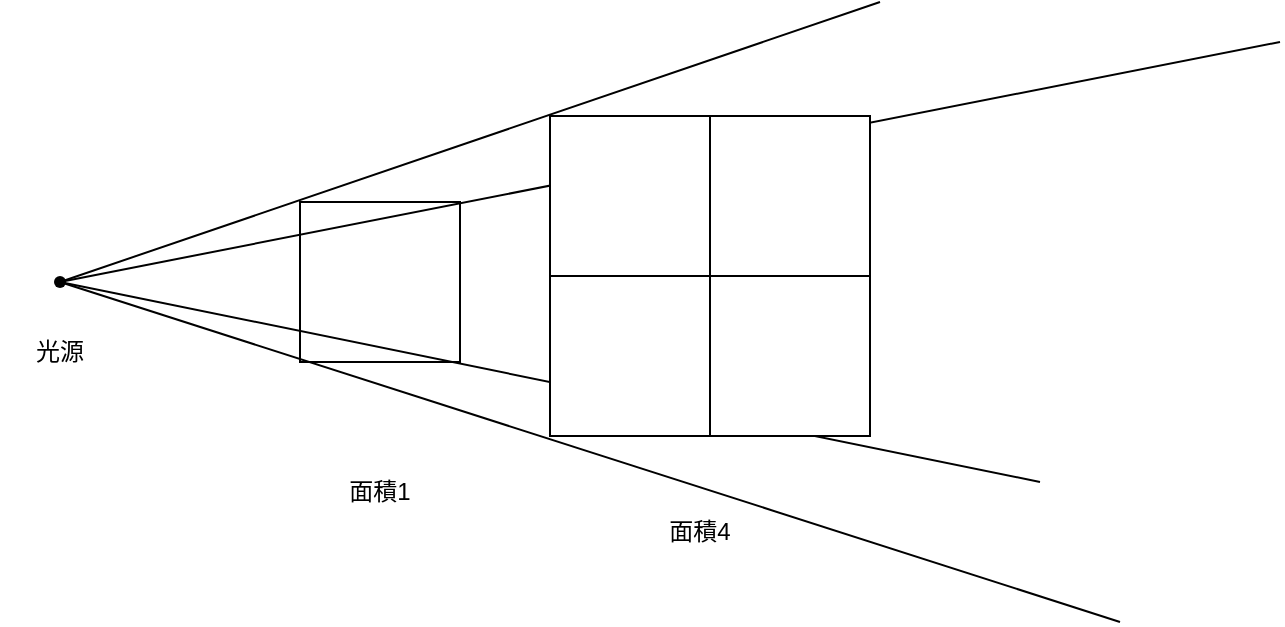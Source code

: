 <mxfile version="24.7.17">
  <diagram name="ページ1" id="L4fG1Ye1U4fS16Cn4ybN">
    <mxGraphModel dx="954" dy="622" grid="1" gridSize="10" guides="1" tooltips="1" connect="1" arrows="1" fold="1" page="1" pageScale="1" pageWidth="827" pageHeight="1169" math="0" shadow="0">
      <root>
        <mxCell id="0" />
        <mxCell id="1" parent="0" />
        <mxCell id="aRKs-U321mnHaqB8q4EG-1" value="" style="whiteSpace=wrap;html=1;aspect=fixed;" vertex="1" parent="1">
          <mxGeometry x="200" y="250" width="80" height="80" as="geometry" />
        </mxCell>
        <mxCell id="aRKs-U321mnHaqB8q4EG-2" value="" style="shape=waypoint;sketch=0;fillStyle=solid;size=6;pointerEvents=1;points=[];fillColor=none;resizable=0;rotatable=0;perimeter=centerPerimeter;snapToPoint=1;" vertex="1" parent="1">
          <mxGeometry x="70" y="280" width="20" height="20" as="geometry" />
        </mxCell>
        <mxCell id="aRKs-U321mnHaqB8q4EG-3" value="" style="endArrow=none;html=1;rounded=0;exitX=0.55;exitY=0.9;exitDx=0;exitDy=0;exitPerimeter=0;" edge="1" parent="1" source="aRKs-U321mnHaqB8q4EG-2">
          <mxGeometry width="50" height="50" relative="1" as="geometry">
            <mxPoint x="390" y="350" as="sourcePoint" />
            <mxPoint x="490" y="150" as="targetPoint" />
          </mxGeometry>
        </mxCell>
        <mxCell id="aRKs-U321mnHaqB8q4EG-4" value="" style="endArrow=none;html=1;rounded=0;" edge="1" parent="1">
          <mxGeometry width="50" height="50" relative="1" as="geometry">
            <mxPoint x="80" y="290" as="sourcePoint" />
            <mxPoint x="610" y="460" as="targetPoint" />
          </mxGeometry>
        </mxCell>
        <mxCell id="aRKs-U321mnHaqB8q4EG-5" value="" style="endArrow=none;html=1;rounded=0;exitX=0.45;exitY=0.85;exitDx=0;exitDy=0;exitPerimeter=0;" edge="1" parent="1" source="aRKs-U321mnHaqB8q4EG-2">
          <mxGeometry width="50" height="50" relative="1" as="geometry">
            <mxPoint x="90" y="300" as="sourcePoint" />
            <mxPoint x="690" y="170" as="targetPoint" />
          </mxGeometry>
        </mxCell>
        <mxCell id="aRKs-U321mnHaqB8q4EG-6" value="" style="endArrow=none;html=1;rounded=0;" edge="1" parent="1">
          <mxGeometry width="50" height="50" relative="1" as="geometry">
            <mxPoint x="80" y="290" as="sourcePoint" />
            <mxPoint x="570" y="390" as="targetPoint" />
          </mxGeometry>
        </mxCell>
        <mxCell id="aRKs-U321mnHaqB8q4EG-7" value="" style="whiteSpace=wrap;html=1;aspect=fixed;" vertex="1" parent="1">
          <mxGeometry x="325" y="207" width="80" height="80" as="geometry" />
        </mxCell>
        <mxCell id="aRKs-U321mnHaqB8q4EG-8" value="" style="whiteSpace=wrap;html=1;aspect=fixed;" vertex="1" parent="1">
          <mxGeometry x="405" y="207" width="80" height="80" as="geometry" />
        </mxCell>
        <mxCell id="aRKs-U321mnHaqB8q4EG-9" value="" style="whiteSpace=wrap;html=1;aspect=fixed;" vertex="1" parent="1">
          <mxGeometry x="325" y="287" width="80" height="80" as="geometry" />
        </mxCell>
        <mxCell id="aRKs-U321mnHaqB8q4EG-10" value="" style="whiteSpace=wrap;html=1;aspect=fixed;" vertex="1" parent="1">
          <mxGeometry x="405" y="287" width="80" height="80" as="geometry" />
        </mxCell>
        <mxCell id="aRKs-U321mnHaqB8q4EG-12" value="光源" style="text;html=1;align=center;verticalAlign=middle;whiteSpace=wrap;rounded=0;" vertex="1" parent="1">
          <mxGeometry x="50" y="310" width="60" height="30" as="geometry" />
        </mxCell>
        <mxCell id="aRKs-U321mnHaqB8q4EG-13" value="面積1" style="text;html=1;align=center;verticalAlign=middle;whiteSpace=wrap;rounded=0;" vertex="1" parent="1">
          <mxGeometry x="210" y="380" width="60" height="30" as="geometry" />
        </mxCell>
        <mxCell id="aRKs-U321mnHaqB8q4EG-14" value="面積4" style="text;html=1;align=center;verticalAlign=middle;whiteSpace=wrap;rounded=0;" vertex="1" parent="1">
          <mxGeometry x="370" y="400" width="60" height="30" as="geometry" />
        </mxCell>
      </root>
    </mxGraphModel>
  </diagram>
</mxfile>

